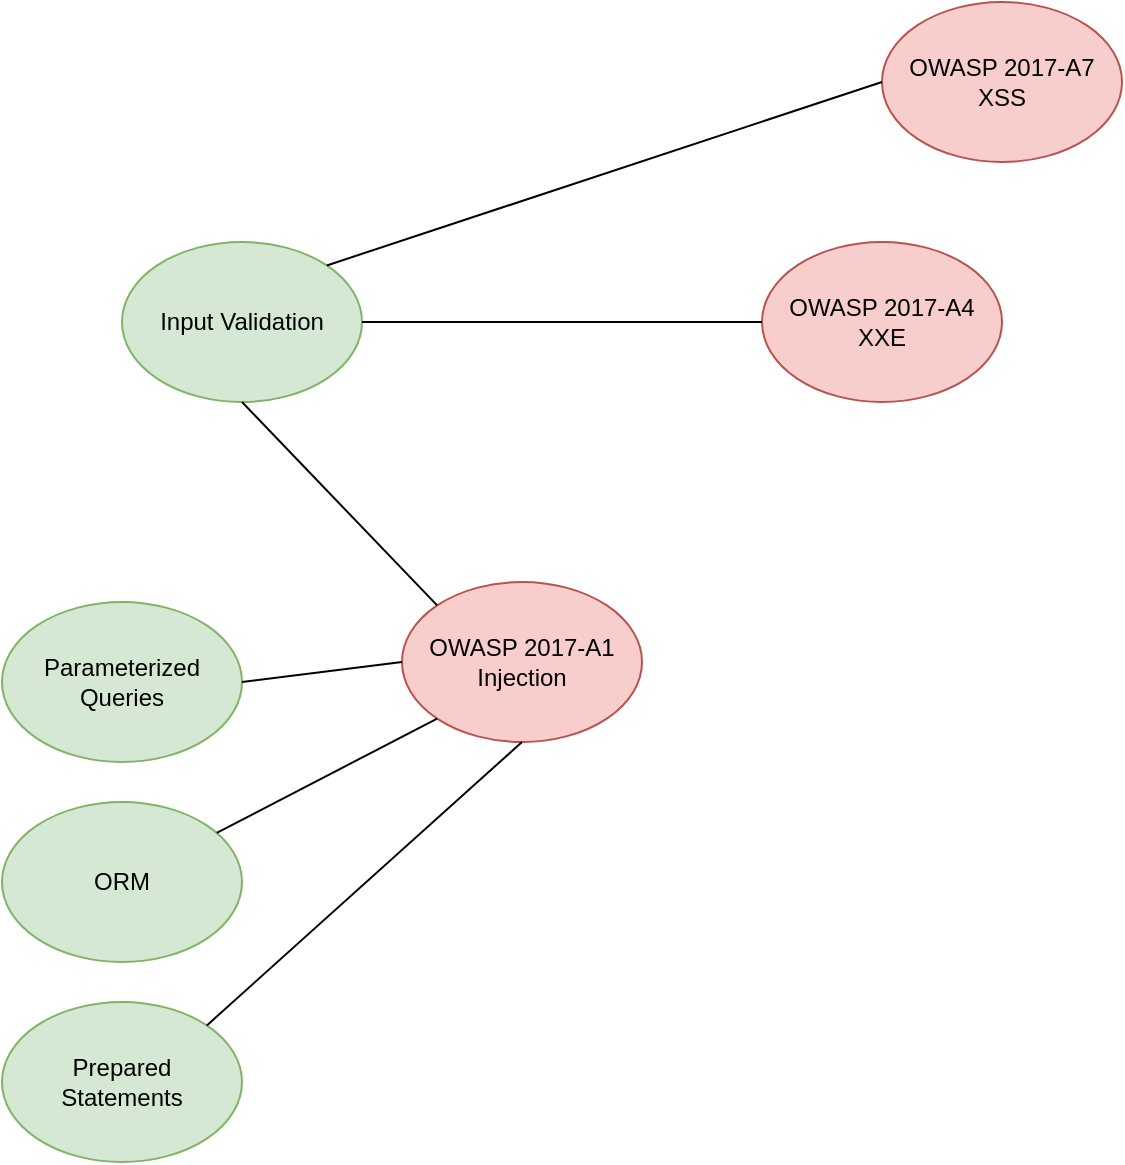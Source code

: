 <mxfile version="10.8.0" type="device"><diagram id="zgE6mN4Kq4_tKoocLzxD" name="Page-1"><mxGraphModel dx="1078" dy="962" grid="1" gridSize="10" guides="1" tooltips="1" connect="1" arrows="1" fold="1" page="1" pageScale="1" pageWidth="1169" pageHeight="827" math="0" shadow="0"><root><mxCell id="0"/><mxCell id="1" parent="0"/><mxCell id="EWbKMA3D082TKDfF4zn6-1" value="Input Validation" style="ellipse;whiteSpace=wrap;html=1;fillColor=#d5e8d4;strokeColor=#82b366;" vertex="1" parent="1"><mxGeometry x="120" y="290" width="120" height="80" as="geometry"/></mxCell><mxCell id="EWbKMA3D082TKDfF4zn6-2" value="OWASP 2017-A1&lt;br&gt;Injection&lt;br&gt;" style="ellipse;whiteSpace=wrap;html=1;fillColor=#f8cecc;strokeColor=#b85450;" vertex="1" parent="1"><mxGeometry x="260" y="460" width="120" height="80" as="geometry"/></mxCell><mxCell id="EWbKMA3D082TKDfF4zn6-5" value="OWASP 2017-A4&lt;br&gt;XXE&lt;br&gt;" style="ellipse;whiteSpace=wrap;html=1;fillColor=#f8cecc;strokeColor=#b85450;" vertex="1" parent="1"><mxGeometry x="440" y="290" width="120" height="80" as="geometry"/></mxCell><mxCell id="EWbKMA3D082TKDfF4zn6-6" value="OWASP 2017-A7&lt;br&gt;XSS&lt;br&gt;" style="ellipse;whiteSpace=wrap;html=1;fillColor=#f8cecc;strokeColor=#b85450;" vertex="1" parent="1"><mxGeometry x="500" y="170" width="120" height="80" as="geometry"/></mxCell><mxCell id="EWbKMA3D082TKDfF4zn6-8" value="" style="endArrow=none;html=1;entryX=0;entryY=0.5;entryDx=0;entryDy=0;exitX=1;exitY=0.5;exitDx=0;exitDy=0;" edge="1" parent="1" source="EWbKMA3D082TKDfF4zn6-1" target="EWbKMA3D082TKDfF4zn6-5"><mxGeometry width="50" height="50" relative="1" as="geometry"><mxPoint x="120" y="510" as="sourcePoint"/><mxPoint x="170" y="460" as="targetPoint"/></mxGeometry></mxCell><mxCell id="EWbKMA3D082TKDfF4zn6-9" value="" style="endArrow=none;html=1;entryX=0;entryY=0;entryDx=0;entryDy=0;exitX=0.5;exitY=1;exitDx=0;exitDy=0;" edge="1" parent="1" source="EWbKMA3D082TKDfF4zn6-1" target="EWbKMA3D082TKDfF4zn6-2"><mxGeometry width="50" height="50" relative="1" as="geometry"><mxPoint x="232" y="368" as="sourcePoint"/><mxPoint x="330" y="410" as="targetPoint"/></mxGeometry></mxCell><mxCell id="EWbKMA3D082TKDfF4zn6-10" value="" style="endArrow=none;html=1;entryX=0;entryY=0.5;entryDx=0;entryDy=0;exitX=1;exitY=0;exitDx=0;exitDy=0;" edge="1" parent="1" source="EWbKMA3D082TKDfF4zn6-1" target="EWbKMA3D082TKDfF4zn6-6"><mxGeometry width="50" height="50" relative="1" as="geometry"><mxPoint x="242" y="378" as="sourcePoint"/><mxPoint x="340" y="420" as="targetPoint"/></mxGeometry></mxCell><mxCell id="EWbKMA3D082TKDfF4zn6-11" value="Parameterized&lt;br&gt;Queries&lt;br&gt;" style="ellipse;whiteSpace=wrap;html=1;fillColor=#d5e8d4;strokeColor=#82b366;" vertex="1" parent="1"><mxGeometry x="60" y="470" width="120" height="80" as="geometry"/></mxCell><mxCell id="EWbKMA3D082TKDfF4zn6-13" value="ORM" style="ellipse;whiteSpace=wrap;html=1;fillColor=#d5e8d4;strokeColor=#82b366;" vertex="1" parent="1"><mxGeometry x="60" y="570" width="120" height="80" as="geometry"/></mxCell><mxCell id="EWbKMA3D082TKDfF4zn6-14" value="Prepared&lt;br&gt;Statements" style="ellipse;whiteSpace=wrap;html=1;fillColor=#d5e8d4;strokeColor=#82b366;" vertex="1" parent="1"><mxGeometry x="60" y="670" width="120" height="80" as="geometry"/></mxCell><mxCell id="EWbKMA3D082TKDfF4zn6-15" value="" style="endArrow=none;html=1;entryX=0;entryY=1;entryDx=0;entryDy=0;" edge="1" parent="1" source="EWbKMA3D082TKDfF4zn6-13" target="EWbKMA3D082TKDfF4zn6-2"><mxGeometry width="50" height="50" relative="1" as="geometry"><mxPoint x="60" y="820" as="sourcePoint"/><mxPoint x="110" y="770" as="targetPoint"/></mxGeometry></mxCell><mxCell id="EWbKMA3D082TKDfF4zn6-16" value="" style="endArrow=none;html=1;entryX=0;entryY=0.5;entryDx=0;entryDy=0;exitX=1;exitY=0.5;exitDx=0;exitDy=0;" edge="1" parent="1" source="EWbKMA3D082TKDfF4zn6-11" target="EWbKMA3D082TKDfF4zn6-2"><mxGeometry width="50" height="50" relative="1" as="geometry"><mxPoint x="60" y="820" as="sourcePoint"/><mxPoint x="110" y="770" as="targetPoint"/></mxGeometry></mxCell><mxCell id="EWbKMA3D082TKDfF4zn6-17" value="" style="endArrow=none;html=1;entryX=0.5;entryY=1;entryDx=0;entryDy=0;exitX=1;exitY=0;exitDx=0;exitDy=0;" edge="1" parent="1" source="EWbKMA3D082TKDfF4zn6-14" target="EWbKMA3D082TKDfF4zn6-2"><mxGeometry width="50" height="50" relative="1" as="geometry"><mxPoint x="60" y="820" as="sourcePoint"/><mxPoint x="110" y="770" as="targetPoint"/></mxGeometry></mxCell></root></mxGraphModel></diagram></mxfile>